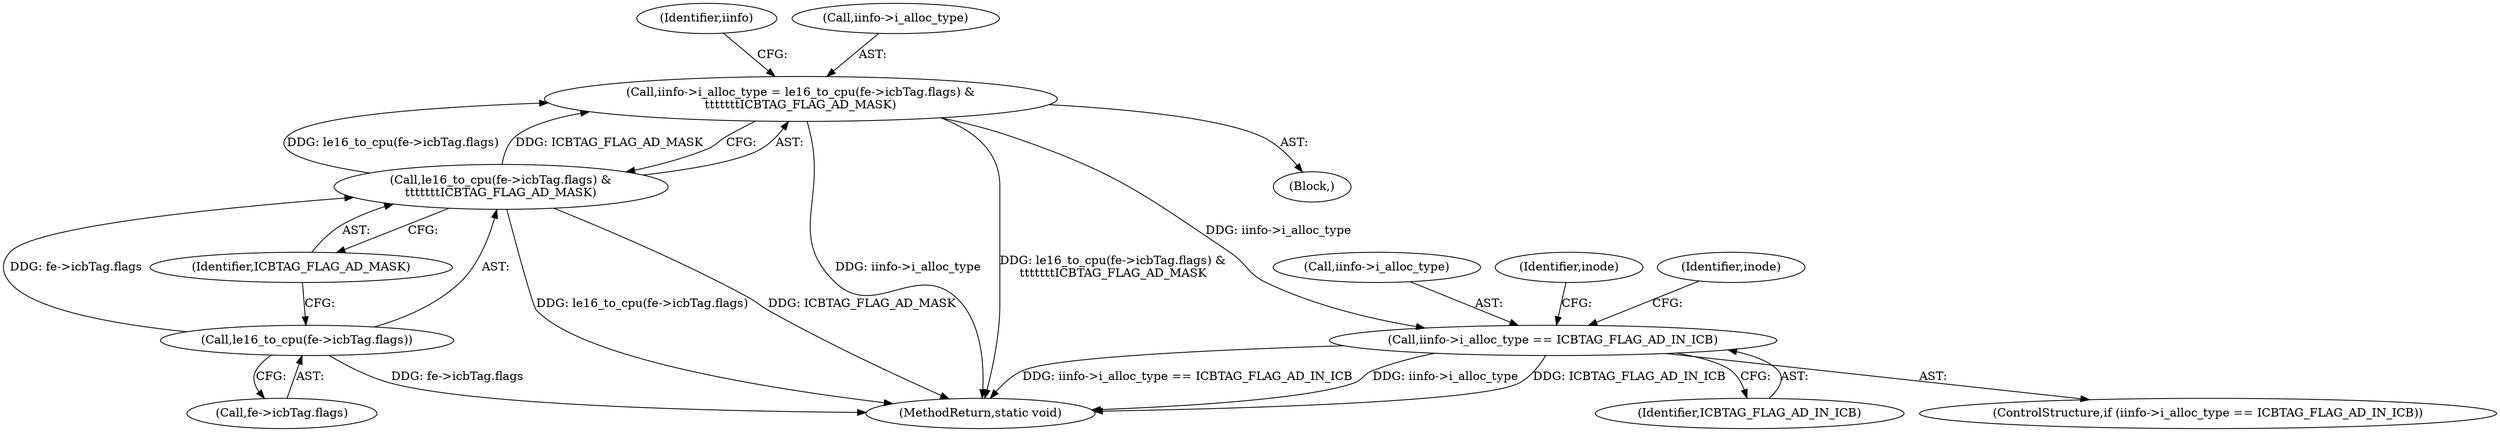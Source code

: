 digraph "0_linux_c03aa9f6e1f938618e6db2e23afef0574efeeb65@pointer" {
"1000344" [label="(Call,iinfo->i_alloc_type = le16_to_cpu(fe->icbTag.flags) &\n\t\t\t\t\t\t\tICBTAG_FLAG_AD_MASK)"];
"1000348" [label="(Call,le16_to_cpu(fe->icbTag.flags) &\n\t\t\t\t\t\t\tICBTAG_FLAG_AD_MASK)"];
"1000349" [label="(Call,le16_to_cpu(fe->icbTag.flags))"];
"1000988" [label="(Call,iinfo->i_alloc_type == ICBTAG_FLAG_AD_IN_ICB)"];
"1000358" [label="(Identifier,iinfo)"];
"1000988" [label="(Call,iinfo->i_alloc_type == ICBTAG_FLAG_AD_IN_ICB)"];
"1000992" [label="(Identifier,ICBTAG_FLAG_AD_IN_ICB)"];
"1000105" [label="(Block,)"];
"1000355" [label="(Identifier,ICBTAG_FLAG_AD_MASK)"];
"1000989" [label="(Call,iinfo->i_alloc_type)"];
"1001156" [label="(MethodReturn,static void)"];
"1000996" [label="(Identifier,inode)"];
"1000987" [label="(ControlStructure,if (iinfo->i_alloc_type == ICBTAG_FLAG_AD_IN_ICB))"];
"1000345" [label="(Call,iinfo->i_alloc_type)"];
"1000349" [label="(Call,le16_to_cpu(fe->icbTag.flags))"];
"1000344" [label="(Call,iinfo->i_alloc_type = le16_to_cpu(fe->icbTag.flags) &\n\t\t\t\t\t\t\tICBTAG_FLAG_AD_MASK)"];
"1001005" [label="(Identifier,inode)"];
"1000350" [label="(Call,fe->icbTag.flags)"];
"1000348" [label="(Call,le16_to_cpu(fe->icbTag.flags) &\n\t\t\t\t\t\t\tICBTAG_FLAG_AD_MASK)"];
"1000344" -> "1000105"  [label="AST: "];
"1000344" -> "1000348"  [label="CFG: "];
"1000345" -> "1000344"  [label="AST: "];
"1000348" -> "1000344"  [label="AST: "];
"1000358" -> "1000344"  [label="CFG: "];
"1000344" -> "1001156"  [label="DDG: le16_to_cpu(fe->icbTag.flags) &\n\t\t\t\t\t\t\tICBTAG_FLAG_AD_MASK"];
"1000344" -> "1001156"  [label="DDG: iinfo->i_alloc_type"];
"1000348" -> "1000344"  [label="DDG: le16_to_cpu(fe->icbTag.flags)"];
"1000348" -> "1000344"  [label="DDG: ICBTAG_FLAG_AD_MASK"];
"1000344" -> "1000988"  [label="DDG: iinfo->i_alloc_type"];
"1000348" -> "1000355"  [label="CFG: "];
"1000349" -> "1000348"  [label="AST: "];
"1000355" -> "1000348"  [label="AST: "];
"1000348" -> "1001156"  [label="DDG: le16_to_cpu(fe->icbTag.flags)"];
"1000348" -> "1001156"  [label="DDG: ICBTAG_FLAG_AD_MASK"];
"1000349" -> "1000348"  [label="DDG: fe->icbTag.flags"];
"1000349" -> "1000350"  [label="CFG: "];
"1000350" -> "1000349"  [label="AST: "];
"1000355" -> "1000349"  [label="CFG: "];
"1000349" -> "1001156"  [label="DDG: fe->icbTag.flags"];
"1000988" -> "1000987"  [label="AST: "];
"1000988" -> "1000992"  [label="CFG: "];
"1000989" -> "1000988"  [label="AST: "];
"1000992" -> "1000988"  [label="AST: "];
"1000996" -> "1000988"  [label="CFG: "];
"1001005" -> "1000988"  [label="CFG: "];
"1000988" -> "1001156"  [label="DDG: iinfo->i_alloc_type == ICBTAG_FLAG_AD_IN_ICB"];
"1000988" -> "1001156"  [label="DDG: iinfo->i_alloc_type"];
"1000988" -> "1001156"  [label="DDG: ICBTAG_FLAG_AD_IN_ICB"];
}
